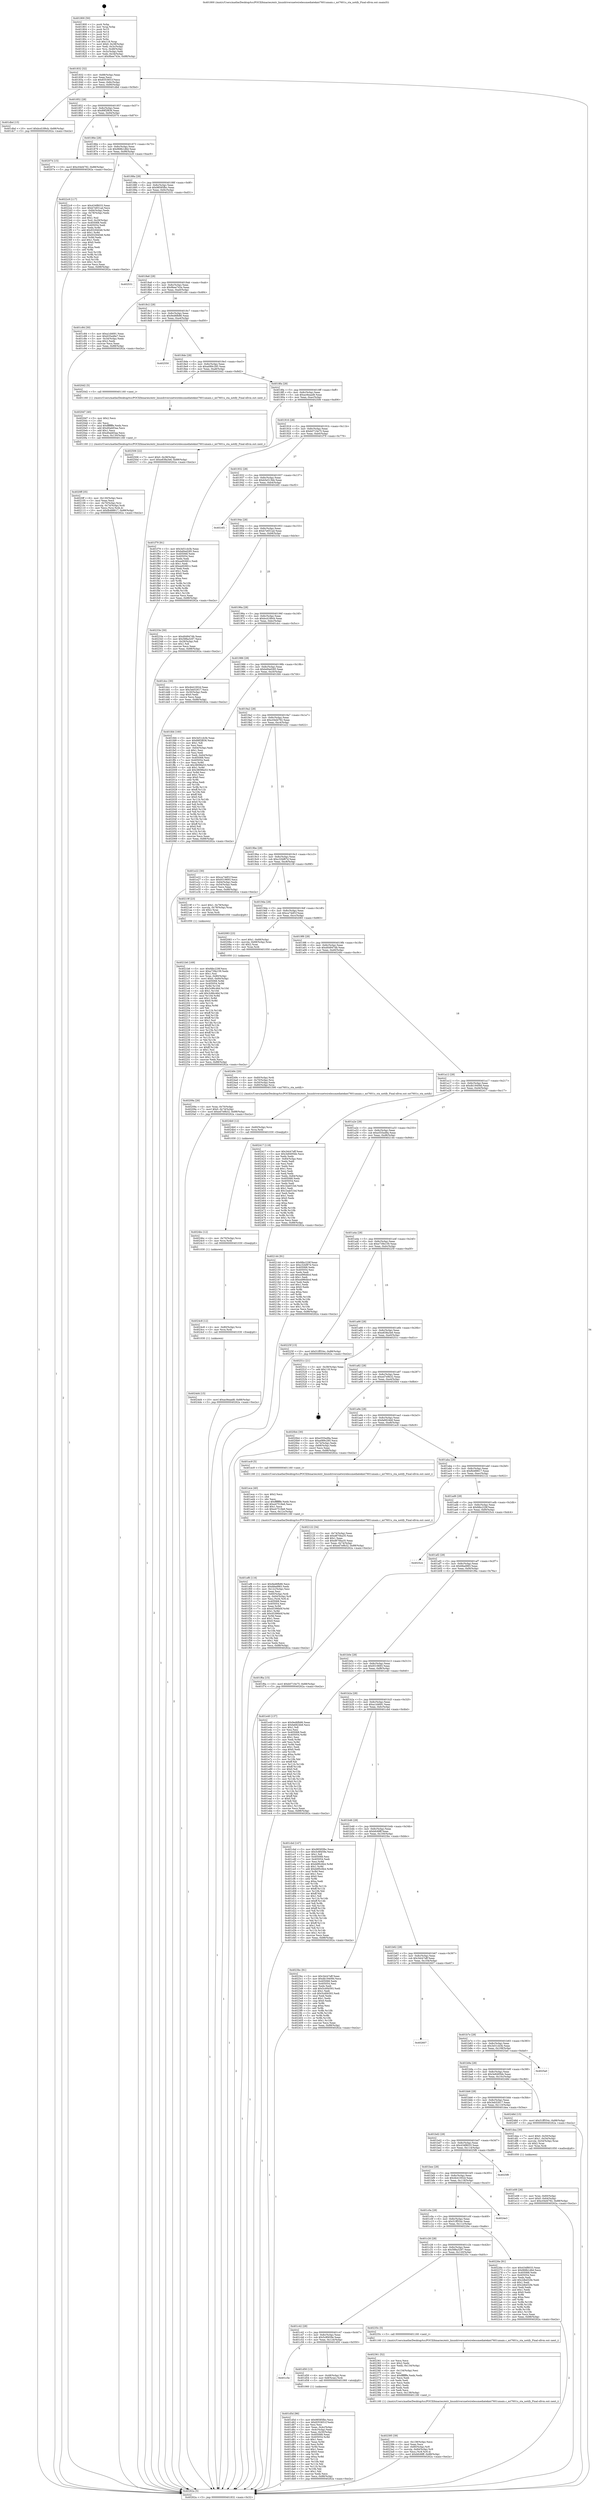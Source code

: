 digraph "0x401800" {
  label = "0x401800 (/mnt/c/Users/mathe/Desktop/tcc/POCII/binaries/extr_linuxdriversnetwirelessmediatekmt7601umain.c_mt7601u_sta_notify_Final-ollvm.out::main(0))"
  labelloc = "t"
  node[shape=record]

  Entry [label="",width=0.3,height=0.3,shape=circle,fillcolor=black,style=filled]
  "0x401832" [label="{
     0x401832 [32]\l
     | [instrs]\l
     &nbsp;&nbsp;0x401832 \<+6\>: mov -0x88(%rbp),%eax\l
     &nbsp;&nbsp;0x401838 \<+2\>: mov %eax,%ecx\l
     &nbsp;&nbsp;0x40183a \<+6\>: sub $0x8353651f,%ecx\l
     &nbsp;&nbsp;0x401840 \<+6\>: mov %eax,-0x8c(%rbp)\l
     &nbsp;&nbsp;0x401846 \<+6\>: mov %ecx,-0x90(%rbp)\l
     &nbsp;&nbsp;0x40184c \<+6\>: je 0000000000401dbd \<main+0x5bd\>\l
  }"]
  "0x401dbd" [label="{
     0x401dbd [15]\l
     | [instrs]\l
     &nbsp;&nbsp;0x401dbd \<+10\>: movl $0xbcd189cb,-0x88(%rbp)\l
     &nbsp;&nbsp;0x401dc7 \<+5\>: jmp 000000000040262a \<main+0xe2a\>\l
  }"]
  "0x401852" [label="{
     0x401852 [28]\l
     | [instrs]\l
     &nbsp;&nbsp;0x401852 \<+5\>: jmp 0000000000401857 \<main+0x57\>\l
     &nbsp;&nbsp;0x401857 \<+6\>: mov -0x8c(%rbp),%eax\l
     &nbsp;&nbsp;0x40185d \<+5\>: sub $0x89f2f836,%eax\l
     &nbsp;&nbsp;0x401862 \<+6\>: mov %eax,-0x94(%rbp)\l
     &nbsp;&nbsp;0x401868 \<+6\>: je 0000000000402074 \<main+0x874\>\l
  }"]
  Exit [label="",width=0.3,height=0.3,shape=circle,fillcolor=black,style=filled,peripheries=2]
  "0x402074" [label="{
     0x402074 [15]\l
     | [instrs]\l
     &nbsp;&nbsp;0x402074 \<+10\>: movl $0xc04d4792,-0x88(%rbp)\l
     &nbsp;&nbsp;0x40207e \<+5\>: jmp 000000000040262a \<main+0xe2a\>\l
  }"]
  "0x40186e" [label="{
     0x40186e [28]\l
     | [instrs]\l
     &nbsp;&nbsp;0x40186e \<+5\>: jmp 0000000000401873 \<main+0x73\>\l
     &nbsp;&nbsp;0x401873 \<+6\>: mov -0x8c(%rbp),%eax\l
     &nbsp;&nbsp;0x401879 \<+5\>: sub $0x968b1d6d,%eax\l
     &nbsp;&nbsp;0x40187e \<+6\>: mov %eax,-0x98(%rbp)\l
     &nbsp;&nbsp;0x401884 \<+6\>: je 00000000004022c9 \<main+0xac9\>\l
  }"]
  "0x4024d4" [label="{
     0x4024d4 [15]\l
     | [instrs]\l
     &nbsp;&nbsp;0x4024d4 \<+10\>: movl $0xac9eaad8,-0x88(%rbp)\l
     &nbsp;&nbsp;0x4024de \<+5\>: jmp 000000000040262a \<main+0xe2a\>\l
  }"]
  "0x4022c9" [label="{
     0x4022c9 [117]\l
     | [instrs]\l
     &nbsp;&nbsp;0x4022c9 \<+5\>: mov $0x434f8033,%eax\l
     &nbsp;&nbsp;0x4022ce \<+5\>: mov $0xb7e651ad,%ecx\l
     &nbsp;&nbsp;0x4022d3 \<+6\>: mov -0x84(%rbp),%edx\l
     &nbsp;&nbsp;0x4022d9 \<+3\>: cmp -0x78(%rbp),%edx\l
     &nbsp;&nbsp;0x4022dc \<+4\>: setl %sil\l
     &nbsp;&nbsp;0x4022e0 \<+4\>: and $0x1,%sil\l
     &nbsp;&nbsp;0x4022e4 \<+4\>: mov %sil,-0x29(%rbp)\l
     &nbsp;&nbsp;0x4022e8 \<+7\>: mov 0x405068,%edx\l
     &nbsp;&nbsp;0x4022ef \<+7\>: mov 0x405054,%edi\l
     &nbsp;&nbsp;0x4022f6 \<+3\>: mov %edx,%r8d\l
     &nbsp;&nbsp;0x4022f9 \<+7\>: add $0x93294048,%r8d\l
     &nbsp;&nbsp;0x402300 \<+4\>: sub $0x1,%r8d\l
     &nbsp;&nbsp;0x402304 \<+7\>: sub $0x93294048,%r8d\l
     &nbsp;&nbsp;0x40230b \<+4\>: imul %r8d,%edx\l
     &nbsp;&nbsp;0x40230f \<+3\>: and $0x1,%edx\l
     &nbsp;&nbsp;0x402312 \<+3\>: cmp $0x0,%edx\l
     &nbsp;&nbsp;0x402315 \<+4\>: sete %sil\l
     &nbsp;&nbsp;0x402319 \<+3\>: cmp $0xa,%edi\l
     &nbsp;&nbsp;0x40231c \<+4\>: setl %r9b\l
     &nbsp;&nbsp;0x402320 \<+3\>: mov %sil,%r10b\l
     &nbsp;&nbsp;0x402323 \<+3\>: and %r9b,%r10b\l
     &nbsp;&nbsp;0x402326 \<+3\>: xor %r9b,%sil\l
     &nbsp;&nbsp;0x402329 \<+3\>: or %sil,%r10b\l
     &nbsp;&nbsp;0x40232c \<+4\>: test $0x1,%r10b\l
     &nbsp;&nbsp;0x402330 \<+3\>: cmovne %ecx,%eax\l
     &nbsp;&nbsp;0x402333 \<+6\>: mov %eax,-0x88(%rbp)\l
     &nbsp;&nbsp;0x402339 \<+5\>: jmp 000000000040262a \<main+0xe2a\>\l
  }"]
  "0x40188a" [label="{
     0x40188a [28]\l
     | [instrs]\l
     &nbsp;&nbsp;0x40188a \<+5\>: jmp 000000000040188f \<main+0x8f\>\l
     &nbsp;&nbsp;0x40188f \<+6\>: mov -0x8c(%rbp),%eax\l
     &nbsp;&nbsp;0x401895 \<+5\>: sub $0x98585fbc,%eax\l
     &nbsp;&nbsp;0x40189a \<+6\>: mov %eax,-0x9c(%rbp)\l
     &nbsp;&nbsp;0x4018a0 \<+6\>: je 0000000000402531 \<main+0xd31\>\l
  }"]
  "0x4024c8" [label="{
     0x4024c8 [12]\l
     | [instrs]\l
     &nbsp;&nbsp;0x4024c8 \<+4\>: mov -0x80(%rbp),%rcx\l
     &nbsp;&nbsp;0x4024cc \<+3\>: mov %rcx,%rdi\l
     &nbsp;&nbsp;0x4024cf \<+5\>: call 0000000000401030 \<free@plt\>\l
     | [calls]\l
     &nbsp;&nbsp;0x401030 \{1\} (unknown)\l
  }"]
  "0x402531" [label="{
     0x402531\l
  }", style=dashed]
  "0x4018a6" [label="{
     0x4018a6 [28]\l
     | [instrs]\l
     &nbsp;&nbsp;0x4018a6 \<+5\>: jmp 00000000004018ab \<main+0xab\>\l
     &nbsp;&nbsp;0x4018ab \<+6\>: mov -0x8c(%rbp),%eax\l
     &nbsp;&nbsp;0x4018b1 \<+5\>: sub $0x9bee743e,%eax\l
     &nbsp;&nbsp;0x4018b6 \<+6\>: mov %eax,-0xa0(%rbp)\l
     &nbsp;&nbsp;0x4018bc \<+6\>: je 0000000000401c84 \<main+0x484\>\l
  }"]
  "0x4024bc" [label="{
     0x4024bc [12]\l
     | [instrs]\l
     &nbsp;&nbsp;0x4024bc \<+4\>: mov -0x70(%rbp),%rcx\l
     &nbsp;&nbsp;0x4024c0 \<+3\>: mov %rcx,%rdi\l
     &nbsp;&nbsp;0x4024c3 \<+5\>: call 0000000000401030 \<free@plt\>\l
     | [calls]\l
     &nbsp;&nbsp;0x401030 \{1\} (unknown)\l
  }"]
  "0x401c84" [label="{
     0x401c84 [30]\l
     | [instrs]\l
     &nbsp;&nbsp;0x401c84 \<+5\>: mov $0xa1d4691,%eax\l
     &nbsp;&nbsp;0x401c89 \<+5\>: mov $0x635a48e7,%ecx\l
     &nbsp;&nbsp;0x401c8e \<+3\>: mov -0x34(%rbp),%edx\l
     &nbsp;&nbsp;0x401c91 \<+3\>: cmp $0x2,%edx\l
     &nbsp;&nbsp;0x401c94 \<+3\>: cmovne %ecx,%eax\l
     &nbsp;&nbsp;0x401c97 \<+6\>: mov %eax,-0x88(%rbp)\l
     &nbsp;&nbsp;0x401c9d \<+5\>: jmp 000000000040262a \<main+0xe2a\>\l
  }"]
  "0x4018c2" [label="{
     0x4018c2 [28]\l
     | [instrs]\l
     &nbsp;&nbsp;0x4018c2 \<+5\>: jmp 00000000004018c7 \<main+0xc7\>\l
     &nbsp;&nbsp;0x4018c7 \<+6\>: mov -0x8c(%rbp),%eax\l
     &nbsp;&nbsp;0x4018cd \<+5\>: sub $0x9ed6fb86,%eax\l
     &nbsp;&nbsp;0x4018d2 \<+6\>: mov %eax,-0xa4(%rbp)\l
     &nbsp;&nbsp;0x4018d8 \<+6\>: je 0000000000402550 \<main+0xd50\>\l
  }"]
  "0x40262a" [label="{
     0x40262a [5]\l
     | [instrs]\l
     &nbsp;&nbsp;0x40262a \<+5\>: jmp 0000000000401832 \<main+0x32\>\l
  }"]
  "0x401800" [label="{
     0x401800 [50]\l
     | [instrs]\l
     &nbsp;&nbsp;0x401800 \<+1\>: push %rbp\l
     &nbsp;&nbsp;0x401801 \<+3\>: mov %rsp,%rbp\l
     &nbsp;&nbsp;0x401804 \<+2\>: push %r15\l
     &nbsp;&nbsp;0x401806 \<+2\>: push %r14\l
     &nbsp;&nbsp;0x401808 \<+2\>: push %r13\l
     &nbsp;&nbsp;0x40180a \<+2\>: push %r12\l
     &nbsp;&nbsp;0x40180c \<+1\>: push %rbx\l
     &nbsp;&nbsp;0x40180d \<+7\>: sub $0x118,%rsp\l
     &nbsp;&nbsp;0x401814 \<+7\>: movl $0x0,-0x38(%rbp)\l
     &nbsp;&nbsp;0x40181b \<+3\>: mov %edi,-0x3c(%rbp)\l
     &nbsp;&nbsp;0x40181e \<+4\>: mov %rsi,-0x48(%rbp)\l
     &nbsp;&nbsp;0x401822 \<+3\>: mov -0x3c(%rbp),%edi\l
     &nbsp;&nbsp;0x401825 \<+3\>: mov %edi,-0x34(%rbp)\l
     &nbsp;&nbsp;0x401828 \<+10\>: movl $0x9bee743e,-0x88(%rbp)\l
  }"]
  "0x4024b0" [label="{
     0x4024b0 [12]\l
     | [instrs]\l
     &nbsp;&nbsp;0x4024b0 \<+4\>: mov -0x60(%rbp),%rcx\l
     &nbsp;&nbsp;0x4024b4 \<+3\>: mov %rcx,%rdi\l
     &nbsp;&nbsp;0x4024b7 \<+5\>: call 0000000000401030 \<free@plt\>\l
     | [calls]\l
     &nbsp;&nbsp;0x401030 \{1\} (unknown)\l
  }"]
  "0x402550" [label="{
     0x402550\l
  }", style=dashed]
  "0x4018de" [label="{
     0x4018de [28]\l
     | [instrs]\l
     &nbsp;&nbsp;0x4018de \<+5\>: jmp 00000000004018e3 \<main+0xe3\>\l
     &nbsp;&nbsp;0x4018e3 \<+6\>: mov -0x8c(%rbp),%eax\l
     &nbsp;&nbsp;0x4018e9 \<+5\>: sub $0xa089c285,%eax\l
     &nbsp;&nbsp;0x4018ee \<+6\>: mov %eax,-0xa8(%rbp)\l
     &nbsp;&nbsp;0x4018f4 \<+6\>: je 00000000004020d2 \<main+0x8d2\>\l
  }"]
  "0x402395" [label="{
     0x402395 [39]\l
     | [instrs]\l
     &nbsp;&nbsp;0x402395 \<+6\>: mov -0x138(%rbp),%ecx\l
     &nbsp;&nbsp;0x40239b \<+3\>: imul %eax,%ecx\l
     &nbsp;&nbsp;0x40239e \<+4\>: mov -0x80(%rbp),%r8\l
     &nbsp;&nbsp;0x4023a2 \<+7\>: movslq -0x84(%rbp),%r9\l
     &nbsp;&nbsp;0x4023a9 \<+4\>: mov %ecx,(%r8,%r9,4)\l
     &nbsp;&nbsp;0x4023ad \<+10\>: movl $0xbfc68ff,-0x88(%rbp)\l
     &nbsp;&nbsp;0x4023b7 \<+5\>: jmp 000000000040262a \<main+0xe2a\>\l
  }"]
  "0x4020d2" [label="{
     0x4020d2 [5]\l
     | [instrs]\l
     &nbsp;&nbsp;0x4020d2 \<+5\>: call 0000000000401160 \<next_i\>\l
     | [calls]\l
     &nbsp;&nbsp;0x401160 \{1\} (/mnt/c/Users/mathe/Desktop/tcc/POCII/binaries/extr_linuxdriversnetwirelessmediatekmt7601umain.c_mt7601u_sta_notify_Final-ollvm.out::next_i)\l
  }"]
  "0x4018fa" [label="{
     0x4018fa [28]\l
     | [instrs]\l
     &nbsp;&nbsp;0x4018fa \<+5\>: jmp 00000000004018ff \<main+0xff\>\l
     &nbsp;&nbsp;0x4018ff \<+6\>: mov -0x8c(%rbp),%eax\l
     &nbsp;&nbsp;0x401905 \<+5\>: sub $0xac9eaad8,%eax\l
     &nbsp;&nbsp;0x40190a \<+6\>: mov %eax,-0xac(%rbp)\l
     &nbsp;&nbsp;0x401910 \<+6\>: je 0000000000402506 \<main+0xd06\>\l
  }"]
  "0x402361" [label="{
     0x402361 [52]\l
     | [instrs]\l
     &nbsp;&nbsp;0x402361 \<+2\>: xor %ecx,%ecx\l
     &nbsp;&nbsp;0x402363 \<+5\>: mov $0x2,%edx\l
     &nbsp;&nbsp;0x402368 \<+6\>: mov %edx,-0x134(%rbp)\l
     &nbsp;&nbsp;0x40236e \<+1\>: cltd\l
     &nbsp;&nbsp;0x40236f \<+6\>: mov -0x134(%rbp),%esi\l
     &nbsp;&nbsp;0x402375 \<+2\>: idiv %esi\l
     &nbsp;&nbsp;0x402377 \<+6\>: imul $0xfffffffe,%edx,%edx\l
     &nbsp;&nbsp;0x40237d \<+2\>: mov %ecx,%edi\l
     &nbsp;&nbsp;0x40237f \<+2\>: sub %edx,%edi\l
     &nbsp;&nbsp;0x402381 \<+2\>: mov %ecx,%edx\l
     &nbsp;&nbsp;0x402383 \<+3\>: sub $0x1,%edx\l
     &nbsp;&nbsp;0x402386 \<+2\>: add %edx,%edi\l
     &nbsp;&nbsp;0x402388 \<+2\>: sub %edi,%ecx\l
     &nbsp;&nbsp;0x40238a \<+6\>: mov %ecx,-0x138(%rbp)\l
     &nbsp;&nbsp;0x402390 \<+5\>: call 0000000000401160 \<next_i\>\l
     | [calls]\l
     &nbsp;&nbsp;0x401160 \{1\} (/mnt/c/Users/mathe/Desktop/tcc/POCII/binaries/extr_linuxdriversnetwirelessmediatekmt7601umain.c_mt7601u_sta_notify_Final-ollvm.out::next_i)\l
  }"]
  "0x402506" [label="{
     0x402506 [22]\l
     | [instrs]\l
     &nbsp;&nbsp;0x402506 \<+7\>: movl $0x0,-0x38(%rbp)\l
     &nbsp;&nbsp;0x40250d \<+10\>: movl $0xe838a3e6,-0x88(%rbp)\l
     &nbsp;&nbsp;0x402517 \<+5\>: jmp 000000000040262a \<main+0xe2a\>\l
  }"]
  "0x401916" [label="{
     0x401916 [28]\l
     | [instrs]\l
     &nbsp;&nbsp;0x401916 \<+5\>: jmp 000000000040191b \<main+0x11b\>\l
     &nbsp;&nbsp;0x40191b \<+6\>: mov -0x8c(%rbp),%eax\l
     &nbsp;&nbsp;0x401921 \<+5\>: sub $0xb0710e75,%eax\l
     &nbsp;&nbsp;0x401926 \<+6\>: mov %eax,-0xb0(%rbp)\l
     &nbsp;&nbsp;0x40192c \<+6\>: je 0000000000401f79 \<main+0x779\>\l
  }"]
  "0x4021b6" [label="{
     0x4021b6 [169]\l
     | [instrs]\l
     &nbsp;&nbsp;0x4021b6 \<+5\>: mov $0xfdbc229f,%ecx\l
     &nbsp;&nbsp;0x4021bb \<+5\>: mov $0xe739e159,%edx\l
     &nbsp;&nbsp;0x4021c0 \<+3\>: mov $0x1,%sil\l
     &nbsp;&nbsp;0x4021c3 \<+4\>: mov %rax,-0x80(%rbp)\l
     &nbsp;&nbsp;0x4021c7 \<+10\>: movl $0x0,-0x84(%rbp)\l
     &nbsp;&nbsp;0x4021d1 \<+8\>: mov 0x405068,%r8d\l
     &nbsp;&nbsp;0x4021d9 \<+8\>: mov 0x405054,%r9d\l
     &nbsp;&nbsp;0x4021e1 \<+3\>: mov %r8d,%r10d\l
     &nbsp;&nbsp;0x4021e4 \<+7\>: sub $0x3c86c46d,%r10d\l
     &nbsp;&nbsp;0x4021eb \<+4\>: sub $0x1,%r10d\l
     &nbsp;&nbsp;0x4021ef \<+7\>: add $0x3c86c46d,%r10d\l
     &nbsp;&nbsp;0x4021f6 \<+4\>: imul %r10d,%r8d\l
     &nbsp;&nbsp;0x4021fa \<+4\>: and $0x1,%r8d\l
     &nbsp;&nbsp;0x4021fe \<+4\>: cmp $0x0,%r8d\l
     &nbsp;&nbsp;0x402202 \<+4\>: sete %r11b\l
     &nbsp;&nbsp;0x402206 \<+4\>: cmp $0xa,%r9d\l
     &nbsp;&nbsp;0x40220a \<+3\>: setl %bl\l
     &nbsp;&nbsp;0x40220d \<+3\>: mov %r11b,%r14b\l
     &nbsp;&nbsp;0x402210 \<+4\>: xor $0xff,%r14b\l
     &nbsp;&nbsp;0x402214 \<+3\>: mov %bl,%r15b\l
     &nbsp;&nbsp;0x402217 \<+4\>: xor $0xff,%r15b\l
     &nbsp;&nbsp;0x40221b \<+4\>: xor $0x1,%sil\l
     &nbsp;&nbsp;0x40221f \<+3\>: mov %r14b,%r12b\l
     &nbsp;&nbsp;0x402222 \<+4\>: and $0xff,%r12b\l
     &nbsp;&nbsp;0x402226 \<+3\>: and %sil,%r11b\l
     &nbsp;&nbsp;0x402229 \<+3\>: mov %r15b,%r13b\l
     &nbsp;&nbsp;0x40222c \<+4\>: and $0xff,%r13b\l
     &nbsp;&nbsp;0x402230 \<+3\>: and %sil,%bl\l
     &nbsp;&nbsp;0x402233 \<+3\>: or %r11b,%r12b\l
     &nbsp;&nbsp;0x402236 \<+3\>: or %bl,%r13b\l
     &nbsp;&nbsp;0x402239 \<+3\>: xor %r13b,%r12b\l
     &nbsp;&nbsp;0x40223c \<+3\>: or %r15b,%r14b\l
     &nbsp;&nbsp;0x40223f \<+4\>: xor $0xff,%r14b\l
     &nbsp;&nbsp;0x402243 \<+4\>: or $0x1,%sil\l
     &nbsp;&nbsp;0x402247 \<+3\>: and %sil,%r14b\l
     &nbsp;&nbsp;0x40224a \<+3\>: or %r14b,%r12b\l
     &nbsp;&nbsp;0x40224d \<+4\>: test $0x1,%r12b\l
     &nbsp;&nbsp;0x402251 \<+3\>: cmovne %edx,%ecx\l
     &nbsp;&nbsp;0x402254 \<+6\>: mov %ecx,-0x88(%rbp)\l
     &nbsp;&nbsp;0x40225a \<+5\>: jmp 000000000040262a \<main+0xe2a\>\l
  }"]
  "0x401f79" [label="{
     0x401f79 [91]\l
     | [instrs]\l
     &nbsp;&nbsp;0x401f79 \<+5\>: mov $0x3e51cb3b,%eax\l
     &nbsp;&nbsp;0x401f7e \<+5\>: mov $0xbd0ed285,%ecx\l
     &nbsp;&nbsp;0x401f83 \<+7\>: mov 0x405068,%edx\l
     &nbsp;&nbsp;0x401f8a \<+7\>: mov 0x405054,%esi\l
     &nbsp;&nbsp;0x401f91 \<+2\>: mov %edx,%edi\l
     &nbsp;&nbsp;0x401f93 \<+6\>: sub $0xee92661c,%edi\l
     &nbsp;&nbsp;0x401f99 \<+3\>: sub $0x1,%edi\l
     &nbsp;&nbsp;0x401f9c \<+6\>: add $0xee92661c,%edi\l
     &nbsp;&nbsp;0x401fa2 \<+3\>: imul %edi,%edx\l
     &nbsp;&nbsp;0x401fa5 \<+3\>: and $0x1,%edx\l
     &nbsp;&nbsp;0x401fa8 \<+3\>: cmp $0x0,%edx\l
     &nbsp;&nbsp;0x401fab \<+4\>: sete %r8b\l
     &nbsp;&nbsp;0x401faf \<+3\>: cmp $0xa,%esi\l
     &nbsp;&nbsp;0x401fb2 \<+4\>: setl %r9b\l
     &nbsp;&nbsp;0x401fb6 \<+3\>: mov %r8b,%r10b\l
     &nbsp;&nbsp;0x401fb9 \<+3\>: and %r9b,%r10b\l
     &nbsp;&nbsp;0x401fbc \<+3\>: xor %r9b,%r8b\l
     &nbsp;&nbsp;0x401fbf \<+3\>: or %r8b,%r10b\l
     &nbsp;&nbsp;0x401fc2 \<+4\>: test $0x1,%r10b\l
     &nbsp;&nbsp;0x401fc6 \<+3\>: cmovne %ecx,%eax\l
     &nbsp;&nbsp;0x401fc9 \<+6\>: mov %eax,-0x88(%rbp)\l
     &nbsp;&nbsp;0x401fcf \<+5\>: jmp 000000000040262a \<main+0xe2a\>\l
  }"]
  "0x401932" [label="{
     0x401932 [28]\l
     | [instrs]\l
     &nbsp;&nbsp;0x401932 \<+5\>: jmp 0000000000401937 \<main+0x137\>\l
     &nbsp;&nbsp;0x401937 \<+6\>: mov -0x8c(%rbp),%eax\l
     &nbsp;&nbsp;0x40193d \<+5\>: sub $0xb5e513bb,%eax\l
     &nbsp;&nbsp;0x401942 \<+6\>: mov %eax,-0xb4(%rbp)\l
     &nbsp;&nbsp;0x401948 \<+6\>: je 00000000004024f2 \<main+0xcf2\>\l
  }"]
  "0x4020ff" [label="{
     0x4020ff [35]\l
     | [instrs]\l
     &nbsp;&nbsp;0x4020ff \<+6\>: mov -0x130(%rbp),%ecx\l
     &nbsp;&nbsp;0x402105 \<+3\>: imul %eax,%ecx\l
     &nbsp;&nbsp;0x402108 \<+4\>: mov -0x70(%rbp),%rsi\l
     &nbsp;&nbsp;0x40210c \<+4\>: movslq -0x74(%rbp),%rdi\l
     &nbsp;&nbsp;0x402110 \<+3\>: mov %ecx,(%rsi,%rdi,4)\l
     &nbsp;&nbsp;0x402113 \<+10\>: movl $0xfb488617,-0x88(%rbp)\l
     &nbsp;&nbsp;0x40211d \<+5\>: jmp 000000000040262a \<main+0xe2a\>\l
  }"]
  "0x4024f2" [label="{
     0x4024f2\l
  }", style=dashed]
  "0x40194e" [label="{
     0x40194e [28]\l
     | [instrs]\l
     &nbsp;&nbsp;0x40194e \<+5\>: jmp 0000000000401953 \<main+0x153\>\l
     &nbsp;&nbsp;0x401953 \<+6\>: mov -0x8c(%rbp),%eax\l
     &nbsp;&nbsp;0x401959 \<+5\>: sub $0xb7e651ad,%eax\l
     &nbsp;&nbsp;0x40195e \<+6\>: mov %eax,-0xb8(%rbp)\l
     &nbsp;&nbsp;0x401964 \<+6\>: je 000000000040233e \<main+0xb3e\>\l
  }"]
  "0x4020d7" [label="{
     0x4020d7 [40]\l
     | [instrs]\l
     &nbsp;&nbsp;0x4020d7 \<+5\>: mov $0x2,%ecx\l
     &nbsp;&nbsp;0x4020dc \<+1\>: cltd\l
     &nbsp;&nbsp;0x4020dd \<+2\>: idiv %ecx\l
     &nbsp;&nbsp;0x4020df \<+6\>: imul $0xfffffffe,%edx,%ecx\l
     &nbsp;&nbsp;0x4020e5 \<+6\>: add $0xd0ab83aa,%ecx\l
     &nbsp;&nbsp;0x4020eb \<+3\>: add $0x1,%ecx\l
     &nbsp;&nbsp;0x4020ee \<+6\>: sub $0xd0ab83aa,%ecx\l
     &nbsp;&nbsp;0x4020f4 \<+6\>: mov %ecx,-0x130(%rbp)\l
     &nbsp;&nbsp;0x4020fa \<+5\>: call 0000000000401160 \<next_i\>\l
     | [calls]\l
     &nbsp;&nbsp;0x401160 \{1\} (/mnt/c/Users/mathe/Desktop/tcc/POCII/binaries/extr_linuxdriversnetwirelessmediatekmt7601umain.c_mt7601u_sta_notify_Final-ollvm.out::next_i)\l
  }"]
  "0x40233e" [label="{
     0x40233e [30]\l
     | [instrs]\l
     &nbsp;&nbsp;0x40233e \<+5\>: mov $0xd0d947db,%eax\l
     &nbsp;&nbsp;0x402343 \<+5\>: mov $0x588a3297,%ecx\l
     &nbsp;&nbsp;0x402348 \<+3\>: mov -0x29(%rbp),%dl\l
     &nbsp;&nbsp;0x40234b \<+3\>: test $0x1,%dl\l
     &nbsp;&nbsp;0x40234e \<+3\>: cmovne %ecx,%eax\l
     &nbsp;&nbsp;0x402351 \<+6\>: mov %eax,-0x88(%rbp)\l
     &nbsp;&nbsp;0x402357 \<+5\>: jmp 000000000040262a \<main+0xe2a\>\l
  }"]
  "0x40196a" [label="{
     0x40196a [28]\l
     | [instrs]\l
     &nbsp;&nbsp;0x40196a \<+5\>: jmp 000000000040196f \<main+0x16f\>\l
     &nbsp;&nbsp;0x40196f \<+6\>: mov -0x8c(%rbp),%eax\l
     &nbsp;&nbsp;0x401975 \<+5\>: sub $0xbcd189cb,%eax\l
     &nbsp;&nbsp;0x40197a \<+6\>: mov %eax,-0xbc(%rbp)\l
     &nbsp;&nbsp;0x401980 \<+6\>: je 0000000000401dcc \<main+0x5cc\>\l
  }"]
  "0x40209a" [label="{
     0x40209a [26]\l
     | [instrs]\l
     &nbsp;&nbsp;0x40209a \<+4\>: mov %rax,-0x70(%rbp)\l
     &nbsp;&nbsp;0x40209e \<+7\>: movl $0x0,-0x74(%rbp)\l
     &nbsp;&nbsp;0x4020a5 \<+10\>: movl $0xed7e9b32,-0x88(%rbp)\l
     &nbsp;&nbsp;0x4020af \<+5\>: jmp 000000000040262a \<main+0xe2a\>\l
  }"]
  "0x401dcc" [label="{
     0x401dcc [30]\l
     | [instrs]\l
     &nbsp;&nbsp;0x401dcc \<+5\>: mov $0x4b41002d,%eax\l
     &nbsp;&nbsp;0x401dd1 \<+5\>: mov $0x3eb52617,%ecx\l
     &nbsp;&nbsp;0x401dd6 \<+3\>: mov -0x30(%rbp),%edx\l
     &nbsp;&nbsp;0x401dd9 \<+3\>: cmp $0x0,%edx\l
     &nbsp;&nbsp;0x401ddc \<+3\>: cmove %ecx,%eax\l
     &nbsp;&nbsp;0x401ddf \<+6\>: mov %eax,-0x88(%rbp)\l
     &nbsp;&nbsp;0x401de5 \<+5\>: jmp 000000000040262a \<main+0xe2a\>\l
  }"]
  "0x401986" [label="{
     0x401986 [28]\l
     | [instrs]\l
     &nbsp;&nbsp;0x401986 \<+5\>: jmp 000000000040198b \<main+0x18b\>\l
     &nbsp;&nbsp;0x40198b \<+6\>: mov -0x8c(%rbp),%eax\l
     &nbsp;&nbsp;0x401991 \<+5\>: sub $0xbd0ed285,%eax\l
     &nbsp;&nbsp;0x401996 \<+6\>: mov %eax,-0xc0(%rbp)\l
     &nbsp;&nbsp;0x40199c \<+6\>: je 0000000000401fd4 \<main+0x7d4\>\l
  }"]
  "0x401ef6" [label="{
     0x401ef6 [116]\l
     | [instrs]\l
     &nbsp;&nbsp;0x401ef6 \<+5\>: mov $0x9ed6fb86,%ecx\l
     &nbsp;&nbsp;0x401efb \<+5\>: mov $0x68ad983,%edx\l
     &nbsp;&nbsp;0x401f00 \<+6\>: mov -0x12c(%rbp),%esi\l
     &nbsp;&nbsp;0x401f06 \<+3\>: imul %eax,%esi\l
     &nbsp;&nbsp;0x401f09 \<+4\>: mov -0x60(%rbp),%rdi\l
     &nbsp;&nbsp;0x401f0d \<+4\>: movslq -0x64(%rbp),%r8\l
     &nbsp;&nbsp;0x401f11 \<+4\>: mov %esi,(%rdi,%r8,4)\l
     &nbsp;&nbsp;0x401f15 \<+7\>: mov 0x405068,%eax\l
     &nbsp;&nbsp;0x401f1c \<+7\>: mov 0x405054,%esi\l
     &nbsp;&nbsp;0x401f23 \<+3\>: mov %eax,%r9d\l
     &nbsp;&nbsp;0x401f26 \<+7\>: sub $0x45396b0f,%r9d\l
     &nbsp;&nbsp;0x401f2d \<+4\>: sub $0x1,%r9d\l
     &nbsp;&nbsp;0x401f31 \<+7\>: add $0x45396b0f,%r9d\l
     &nbsp;&nbsp;0x401f38 \<+4\>: imul %r9d,%eax\l
     &nbsp;&nbsp;0x401f3c \<+3\>: and $0x1,%eax\l
     &nbsp;&nbsp;0x401f3f \<+3\>: cmp $0x0,%eax\l
     &nbsp;&nbsp;0x401f42 \<+4\>: sete %r10b\l
     &nbsp;&nbsp;0x401f46 \<+3\>: cmp $0xa,%esi\l
     &nbsp;&nbsp;0x401f49 \<+4\>: setl %r11b\l
     &nbsp;&nbsp;0x401f4d \<+3\>: mov %r10b,%bl\l
     &nbsp;&nbsp;0x401f50 \<+3\>: and %r11b,%bl\l
     &nbsp;&nbsp;0x401f53 \<+3\>: xor %r11b,%r10b\l
     &nbsp;&nbsp;0x401f56 \<+3\>: or %r10b,%bl\l
     &nbsp;&nbsp;0x401f59 \<+3\>: test $0x1,%bl\l
     &nbsp;&nbsp;0x401f5c \<+3\>: cmovne %edx,%ecx\l
     &nbsp;&nbsp;0x401f5f \<+6\>: mov %ecx,-0x88(%rbp)\l
     &nbsp;&nbsp;0x401f65 \<+5\>: jmp 000000000040262a \<main+0xe2a\>\l
  }"]
  "0x401fd4" [label="{
     0x401fd4 [160]\l
     | [instrs]\l
     &nbsp;&nbsp;0x401fd4 \<+5\>: mov $0x3e51cb3b,%eax\l
     &nbsp;&nbsp;0x401fd9 \<+5\>: mov $0x89f2f836,%ecx\l
     &nbsp;&nbsp;0x401fde \<+2\>: mov $0x1,%dl\l
     &nbsp;&nbsp;0x401fe0 \<+2\>: xor %esi,%esi\l
     &nbsp;&nbsp;0x401fe2 \<+3\>: mov -0x64(%rbp),%edi\l
     &nbsp;&nbsp;0x401fe5 \<+3\>: sub $0x1,%esi\l
     &nbsp;&nbsp;0x401fe8 \<+2\>: sub %esi,%edi\l
     &nbsp;&nbsp;0x401fea \<+3\>: mov %edi,-0x64(%rbp)\l
     &nbsp;&nbsp;0x401fed \<+7\>: mov 0x405068,%esi\l
     &nbsp;&nbsp;0x401ff4 \<+7\>: mov 0x405054,%edi\l
     &nbsp;&nbsp;0x401ffb \<+3\>: mov %esi,%r8d\l
     &nbsp;&nbsp;0x401ffe \<+7\>: sub $0x38096e53,%r8d\l
     &nbsp;&nbsp;0x402005 \<+4\>: sub $0x1,%r8d\l
     &nbsp;&nbsp;0x402009 \<+7\>: add $0x38096e53,%r8d\l
     &nbsp;&nbsp;0x402010 \<+4\>: imul %r8d,%esi\l
     &nbsp;&nbsp;0x402014 \<+3\>: and $0x1,%esi\l
     &nbsp;&nbsp;0x402017 \<+3\>: cmp $0x0,%esi\l
     &nbsp;&nbsp;0x40201a \<+4\>: sete %r9b\l
     &nbsp;&nbsp;0x40201e \<+3\>: cmp $0xa,%edi\l
     &nbsp;&nbsp;0x402021 \<+4\>: setl %r10b\l
     &nbsp;&nbsp;0x402025 \<+3\>: mov %r9b,%r11b\l
     &nbsp;&nbsp;0x402028 \<+4\>: xor $0xff,%r11b\l
     &nbsp;&nbsp;0x40202c \<+3\>: mov %r10b,%bl\l
     &nbsp;&nbsp;0x40202f \<+3\>: xor $0xff,%bl\l
     &nbsp;&nbsp;0x402032 \<+3\>: xor $0x0,%dl\l
     &nbsp;&nbsp;0x402035 \<+3\>: mov %r11b,%r14b\l
     &nbsp;&nbsp;0x402038 \<+4\>: and $0x0,%r14b\l
     &nbsp;&nbsp;0x40203c \<+3\>: and %dl,%r9b\l
     &nbsp;&nbsp;0x40203f \<+3\>: mov %bl,%r15b\l
     &nbsp;&nbsp;0x402042 \<+4\>: and $0x0,%r15b\l
     &nbsp;&nbsp;0x402046 \<+3\>: and %dl,%r10b\l
     &nbsp;&nbsp;0x402049 \<+3\>: or %r9b,%r14b\l
     &nbsp;&nbsp;0x40204c \<+3\>: or %r10b,%r15b\l
     &nbsp;&nbsp;0x40204f \<+3\>: xor %r15b,%r14b\l
     &nbsp;&nbsp;0x402052 \<+3\>: or %bl,%r11b\l
     &nbsp;&nbsp;0x402055 \<+4\>: xor $0xff,%r11b\l
     &nbsp;&nbsp;0x402059 \<+3\>: or $0x0,%dl\l
     &nbsp;&nbsp;0x40205c \<+3\>: and %dl,%r11b\l
     &nbsp;&nbsp;0x40205f \<+3\>: or %r11b,%r14b\l
     &nbsp;&nbsp;0x402062 \<+4\>: test $0x1,%r14b\l
     &nbsp;&nbsp;0x402066 \<+3\>: cmovne %ecx,%eax\l
     &nbsp;&nbsp;0x402069 \<+6\>: mov %eax,-0x88(%rbp)\l
     &nbsp;&nbsp;0x40206f \<+5\>: jmp 000000000040262a \<main+0xe2a\>\l
  }"]
  "0x4019a2" [label="{
     0x4019a2 [28]\l
     | [instrs]\l
     &nbsp;&nbsp;0x4019a2 \<+5\>: jmp 00000000004019a7 \<main+0x1a7\>\l
     &nbsp;&nbsp;0x4019a7 \<+6\>: mov -0x8c(%rbp),%eax\l
     &nbsp;&nbsp;0x4019ad \<+5\>: sub $0xc04d4792,%eax\l
     &nbsp;&nbsp;0x4019b2 \<+6\>: mov %eax,-0xc4(%rbp)\l
     &nbsp;&nbsp;0x4019b8 \<+6\>: je 0000000000401e22 \<main+0x622\>\l
  }"]
  "0x401ece" [label="{
     0x401ece [40]\l
     | [instrs]\l
     &nbsp;&nbsp;0x401ece \<+5\>: mov $0x2,%ecx\l
     &nbsp;&nbsp;0x401ed3 \<+1\>: cltd\l
     &nbsp;&nbsp;0x401ed4 \<+2\>: idiv %ecx\l
     &nbsp;&nbsp;0x401ed6 \<+6\>: imul $0xfffffffe,%edx,%ecx\l
     &nbsp;&nbsp;0x401edc \<+6\>: add $0xe47518e6,%ecx\l
     &nbsp;&nbsp;0x401ee2 \<+3\>: add $0x1,%ecx\l
     &nbsp;&nbsp;0x401ee5 \<+6\>: sub $0xe47518e6,%ecx\l
     &nbsp;&nbsp;0x401eeb \<+6\>: mov %ecx,-0x12c(%rbp)\l
     &nbsp;&nbsp;0x401ef1 \<+5\>: call 0000000000401160 \<next_i\>\l
     | [calls]\l
     &nbsp;&nbsp;0x401160 \{1\} (/mnt/c/Users/mathe/Desktop/tcc/POCII/binaries/extr_linuxdriversnetwirelessmediatekmt7601umain.c_mt7601u_sta_notify_Final-ollvm.out::next_i)\l
  }"]
  "0x401e22" [label="{
     0x401e22 [30]\l
     | [instrs]\l
     &nbsp;&nbsp;0x401e22 \<+5\>: mov $0xca74df1f,%eax\l
     &nbsp;&nbsp;0x401e27 \<+5\>: mov $0x9319693,%ecx\l
     &nbsp;&nbsp;0x401e2c \<+3\>: mov -0x64(%rbp),%edx\l
     &nbsp;&nbsp;0x401e2f \<+3\>: cmp -0x54(%rbp),%edx\l
     &nbsp;&nbsp;0x401e32 \<+3\>: cmovl %ecx,%eax\l
     &nbsp;&nbsp;0x401e35 \<+6\>: mov %eax,-0x88(%rbp)\l
     &nbsp;&nbsp;0x401e3b \<+5\>: jmp 000000000040262a \<main+0xe2a\>\l
  }"]
  "0x4019be" [label="{
     0x4019be [28]\l
     | [instrs]\l
     &nbsp;&nbsp;0x4019be \<+5\>: jmp 00000000004019c3 \<main+0x1c3\>\l
     &nbsp;&nbsp;0x4019c3 \<+6\>: mov -0x8c(%rbp),%eax\l
     &nbsp;&nbsp;0x4019c9 \<+5\>: sub $0xc32bf87d,%eax\l
     &nbsp;&nbsp;0x4019ce \<+6\>: mov %eax,-0xc8(%rbp)\l
     &nbsp;&nbsp;0x4019d4 \<+6\>: je 000000000040219f \<main+0x99f\>\l
  }"]
  "0x401e08" [label="{
     0x401e08 [26]\l
     | [instrs]\l
     &nbsp;&nbsp;0x401e08 \<+4\>: mov %rax,-0x60(%rbp)\l
     &nbsp;&nbsp;0x401e0c \<+7\>: movl $0x0,-0x64(%rbp)\l
     &nbsp;&nbsp;0x401e13 \<+10\>: movl $0xc04d4792,-0x88(%rbp)\l
     &nbsp;&nbsp;0x401e1d \<+5\>: jmp 000000000040262a \<main+0xe2a\>\l
  }"]
  "0x40219f" [label="{
     0x40219f [23]\l
     | [instrs]\l
     &nbsp;&nbsp;0x40219f \<+7\>: movl $0x1,-0x78(%rbp)\l
     &nbsp;&nbsp;0x4021a6 \<+4\>: movslq -0x78(%rbp),%rax\l
     &nbsp;&nbsp;0x4021aa \<+4\>: shl $0x2,%rax\l
     &nbsp;&nbsp;0x4021ae \<+3\>: mov %rax,%rdi\l
     &nbsp;&nbsp;0x4021b1 \<+5\>: call 0000000000401050 \<malloc@plt\>\l
     | [calls]\l
     &nbsp;&nbsp;0x401050 \{1\} (unknown)\l
  }"]
  "0x4019da" [label="{
     0x4019da [28]\l
     | [instrs]\l
     &nbsp;&nbsp;0x4019da \<+5\>: jmp 00000000004019df \<main+0x1df\>\l
     &nbsp;&nbsp;0x4019df \<+6\>: mov -0x8c(%rbp),%eax\l
     &nbsp;&nbsp;0x4019e5 \<+5\>: sub $0xca74df1f,%eax\l
     &nbsp;&nbsp;0x4019ea \<+6\>: mov %eax,-0xcc(%rbp)\l
     &nbsp;&nbsp;0x4019f0 \<+6\>: je 0000000000402083 \<main+0x883\>\l
  }"]
  "0x401d5d" [label="{
     0x401d5d [96]\l
     | [instrs]\l
     &nbsp;&nbsp;0x401d5d \<+5\>: mov $0x98585fbc,%ecx\l
     &nbsp;&nbsp;0x401d62 \<+5\>: mov $0x8353651f,%edx\l
     &nbsp;&nbsp;0x401d67 \<+2\>: xor %esi,%esi\l
     &nbsp;&nbsp;0x401d69 \<+3\>: mov %eax,-0x4c(%rbp)\l
     &nbsp;&nbsp;0x401d6c \<+3\>: mov -0x4c(%rbp),%eax\l
     &nbsp;&nbsp;0x401d6f \<+3\>: mov %eax,-0x30(%rbp)\l
     &nbsp;&nbsp;0x401d72 \<+7\>: mov 0x405068,%eax\l
     &nbsp;&nbsp;0x401d79 \<+8\>: mov 0x405054,%r8d\l
     &nbsp;&nbsp;0x401d81 \<+3\>: sub $0x1,%esi\l
     &nbsp;&nbsp;0x401d84 \<+3\>: mov %eax,%r9d\l
     &nbsp;&nbsp;0x401d87 \<+3\>: add %esi,%r9d\l
     &nbsp;&nbsp;0x401d8a \<+4\>: imul %r9d,%eax\l
     &nbsp;&nbsp;0x401d8e \<+3\>: and $0x1,%eax\l
     &nbsp;&nbsp;0x401d91 \<+3\>: cmp $0x0,%eax\l
     &nbsp;&nbsp;0x401d94 \<+4\>: sete %r10b\l
     &nbsp;&nbsp;0x401d98 \<+4\>: cmp $0xa,%r8d\l
     &nbsp;&nbsp;0x401d9c \<+4\>: setl %r11b\l
     &nbsp;&nbsp;0x401da0 \<+3\>: mov %r10b,%bl\l
     &nbsp;&nbsp;0x401da3 \<+3\>: and %r11b,%bl\l
     &nbsp;&nbsp;0x401da6 \<+3\>: xor %r11b,%r10b\l
     &nbsp;&nbsp;0x401da9 \<+3\>: or %r10b,%bl\l
     &nbsp;&nbsp;0x401dac \<+3\>: test $0x1,%bl\l
     &nbsp;&nbsp;0x401daf \<+3\>: cmovne %edx,%ecx\l
     &nbsp;&nbsp;0x401db2 \<+6\>: mov %ecx,-0x88(%rbp)\l
     &nbsp;&nbsp;0x401db8 \<+5\>: jmp 000000000040262a \<main+0xe2a\>\l
  }"]
  "0x402083" [label="{
     0x402083 [23]\l
     | [instrs]\l
     &nbsp;&nbsp;0x402083 \<+7\>: movl $0x1,-0x68(%rbp)\l
     &nbsp;&nbsp;0x40208a \<+4\>: movslq -0x68(%rbp),%rax\l
     &nbsp;&nbsp;0x40208e \<+4\>: shl $0x2,%rax\l
     &nbsp;&nbsp;0x402092 \<+3\>: mov %rax,%rdi\l
     &nbsp;&nbsp;0x402095 \<+5\>: call 0000000000401050 \<malloc@plt\>\l
     | [calls]\l
     &nbsp;&nbsp;0x401050 \{1\} (unknown)\l
  }"]
  "0x4019f6" [label="{
     0x4019f6 [28]\l
     | [instrs]\l
     &nbsp;&nbsp;0x4019f6 \<+5\>: jmp 00000000004019fb \<main+0x1fb\>\l
     &nbsp;&nbsp;0x4019fb \<+6\>: mov -0x8c(%rbp),%eax\l
     &nbsp;&nbsp;0x401a01 \<+5\>: sub $0xd0d947db,%eax\l
     &nbsp;&nbsp;0x401a06 \<+6\>: mov %eax,-0xd0(%rbp)\l
     &nbsp;&nbsp;0x401a0c \<+6\>: je 000000000040249c \<main+0xc9c\>\l
  }"]
  "0x401c5e" [label="{
     0x401c5e\l
  }", style=dashed]
  "0x40249c" [label="{
     0x40249c [20]\l
     | [instrs]\l
     &nbsp;&nbsp;0x40249c \<+4\>: mov -0x60(%rbp),%rdi\l
     &nbsp;&nbsp;0x4024a0 \<+4\>: mov -0x70(%rbp),%rsi\l
     &nbsp;&nbsp;0x4024a4 \<+3\>: mov -0x50(%rbp),%edx\l
     &nbsp;&nbsp;0x4024a7 \<+4\>: mov -0x80(%rbp),%rcx\l
     &nbsp;&nbsp;0x4024ab \<+5\>: call 0000000000401590 \<mt7601u_sta_notify\>\l
     | [calls]\l
     &nbsp;&nbsp;0x401590 \{1\} (/mnt/c/Users/mathe/Desktop/tcc/POCII/binaries/extr_linuxdriversnetwirelessmediatekmt7601umain.c_mt7601u_sta_notify_Final-ollvm.out::mt7601u_sta_notify)\l
  }"]
  "0x401a12" [label="{
     0x401a12 [28]\l
     | [instrs]\l
     &nbsp;&nbsp;0x401a12 \<+5\>: jmp 0000000000401a17 \<main+0x217\>\l
     &nbsp;&nbsp;0x401a17 \<+6\>: mov -0x8c(%rbp),%eax\l
     &nbsp;&nbsp;0x401a1d \<+5\>: sub $0xdb19409d,%eax\l
     &nbsp;&nbsp;0x401a22 \<+6\>: mov %eax,-0xd4(%rbp)\l
     &nbsp;&nbsp;0x401a28 \<+6\>: je 0000000000402417 \<main+0xc17\>\l
  }"]
  "0x401d50" [label="{
     0x401d50 [13]\l
     | [instrs]\l
     &nbsp;&nbsp;0x401d50 \<+4\>: mov -0x48(%rbp),%rax\l
     &nbsp;&nbsp;0x401d54 \<+4\>: mov 0x8(%rax),%rdi\l
     &nbsp;&nbsp;0x401d58 \<+5\>: call 0000000000401060 \<atoi@plt\>\l
     | [calls]\l
     &nbsp;&nbsp;0x401060 \{1\} (unknown)\l
  }"]
  "0x402417" [label="{
     0x402417 [118]\l
     | [instrs]\l
     &nbsp;&nbsp;0x402417 \<+5\>: mov $0x3dcb7eff,%eax\l
     &nbsp;&nbsp;0x40241c \<+5\>: mov $0x3e8495bb,%ecx\l
     &nbsp;&nbsp;0x402421 \<+2\>: xor %edx,%edx\l
     &nbsp;&nbsp;0x402423 \<+6\>: mov -0x84(%rbp),%esi\l
     &nbsp;&nbsp;0x402429 \<+2\>: mov %edx,%edi\l
     &nbsp;&nbsp;0x40242b \<+2\>: sub %esi,%edi\l
     &nbsp;&nbsp;0x40242d \<+2\>: mov %edx,%esi\l
     &nbsp;&nbsp;0x40242f \<+3\>: sub $0x1,%esi\l
     &nbsp;&nbsp;0x402432 \<+2\>: add %esi,%edi\l
     &nbsp;&nbsp;0x402434 \<+2\>: sub %edi,%edx\l
     &nbsp;&nbsp;0x402436 \<+6\>: mov %edx,-0x84(%rbp)\l
     &nbsp;&nbsp;0x40243c \<+7\>: mov 0x405068,%edx\l
     &nbsp;&nbsp;0x402443 \<+7\>: mov 0x405054,%esi\l
     &nbsp;&nbsp;0x40244a \<+2\>: mov %edx,%edi\l
     &nbsp;&nbsp;0x40244c \<+6\>: sub $0x1bab51bd,%edi\l
     &nbsp;&nbsp;0x402452 \<+3\>: sub $0x1,%edi\l
     &nbsp;&nbsp;0x402455 \<+6\>: add $0x1bab51bd,%edi\l
     &nbsp;&nbsp;0x40245b \<+3\>: imul %edi,%edx\l
     &nbsp;&nbsp;0x40245e \<+3\>: and $0x1,%edx\l
     &nbsp;&nbsp;0x402461 \<+3\>: cmp $0x0,%edx\l
     &nbsp;&nbsp;0x402464 \<+4\>: sete %r8b\l
     &nbsp;&nbsp;0x402468 \<+3\>: cmp $0xa,%esi\l
     &nbsp;&nbsp;0x40246b \<+4\>: setl %r9b\l
     &nbsp;&nbsp;0x40246f \<+3\>: mov %r8b,%r10b\l
     &nbsp;&nbsp;0x402472 \<+3\>: and %r9b,%r10b\l
     &nbsp;&nbsp;0x402475 \<+3\>: xor %r9b,%r8b\l
     &nbsp;&nbsp;0x402478 \<+3\>: or %r8b,%r10b\l
     &nbsp;&nbsp;0x40247b \<+4\>: test $0x1,%r10b\l
     &nbsp;&nbsp;0x40247f \<+3\>: cmovne %ecx,%eax\l
     &nbsp;&nbsp;0x402482 \<+6\>: mov %eax,-0x88(%rbp)\l
     &nbsp;&nbsp;0x402488 \<+5\>: jmp 000000000040262a \<main+0xe2a\>\l
  }"]
  "0x401a2e" [label="{
     0x401a2e [28]\l
     | [instrs]\l
     &nbsp;&nbsp;0x401a2e \<+5\>: jmp 0000000000401a33 \<main+0x233\>\l
     &nbsp;&nbsp;0x401a33 \<+6\>: mov -0x8c(%rbp),%eax\l
     &nbsp;&nbsp;0x401a39 \<+5\>: sub $0xe555ed9a,%eax\l
     &nbsp;&nbsp;0x401a3e \<+6\>: mov %eax,-0xd8(%rbp)\l
     &nbsp;&nbsp;0x401a44 \<+6\>: je 0000000000402144 \<main+0x944\>\l
  }"]
  "0x401c42" [label="{
     0x401c42 [28]\l
     | [instrs]\l
     &nbsp;&nbsp;0x401c42 \<+5\>: jmp 0000000000401c47 \<main+0x447\>\l
     &nbsp;&nbsp;0x401c47 \<+6\>: mov -0x8c(%rbp),%eax\l
     &nbsp;&nbsp;0x401c4d \<+5\>: sub $0x5c8f459e,%eax\l
     &nbsp;&nbsp;0x401c52 \<+6\>: mov %eax,-0x124(%rbp)\l
     &nbsp;&nbsp;0x401c58 \<+6\>: je 0000000000401d50 \<main+0x550\>\l
  }"]
  "0x402144" [label="{
     0x402144 [91]\l
     | [instrs]\l
     &nbsp;&nbsp;0x402144 \<+5\>: mov $0xfdbc229f,%eax\l
     &nbsp;&nbsp;0x402149 \<+5\>: mov $0xc32bf87d,%ecx\l
     &nbsp;&nbsp;0x40214e \<+7\>: mov 0x405068,%edx\l
     &nbsp;&nbsp;0x402155 \<+7\>: mov 0x405054,%esi\l
     &nbsp;&nbsp;0x40215c \<+2\>: mov %edx,%edi\l
     &nbsp;&nbsp;0x40215e \<+6\>: add $0xed96ddcd,%edi\l
     &nbsp;&nbsp;0x402164 \<+3\>: sub $0x1,%edi\l
     &nbsp;&nbsp;0x402167 \<+6\>: sub $0xed96ddcd,%edi\l
     &nbsp;&nbsp;0x40216d \<+3\>: imul %edi,%edx\l
     &nbsp;&nbsp;0x402170 \<+3\>: and $0x1,%edx\l
     &nbsp;&nbsp;0x402173 \<+3\>: cmp $0x0,%edx\l
     &nbsp;&nbsp;0x402176 \<+4\>: sete %r8b\l
     &nbsp;&nbsp;0x40217a \<+3\>: cmp $0xa,%esi\l
     &nbsp;&nbsp;0x40217d \<+4\>: setl %r9b\l
     &nbsp;&nbsp;0x402181 \<+3\>: mov %r8b,%r10b\l
     &nbsp;&nbsp;0x402184 \<+3\>: and %r9b,%r10b\l
     &nbsp;&nbsp;0x402187 \<+3\>: xor %r9b,%r8b\l
     &nbsp;&nbsp;0x40218a \<+3\>: or %r8b,%r10b\l
     &nbsp;&nbsp;0x40218d \<+4\>: test $0x1,%r10b\l
     &nbsp;&nbsp;0x402191 \<+3\>: cmovne %ecx,%eax\l
     &nbsp;&nbsp;0x402194 \<+6\>: mov %eax,-0x88(%rbp)\l
     &nbsp;&nbsp;0x40219a \<+5\>: jmp 000000000040262a \<main+0xe2a\>\l
  }"]
  "0x401a4a" [label="{
     0x401a4a [28]\l
     | [instrs]\l
     &nbsp;&nbsp;0x401a4a \<+5\>: jmp 0000000000401a4f \<main+0x24f\>\l
     &nbsp;&nbsp;0x401a4f \<+6\>: mov -0x8c(%rbp),%eax\l
     &nbsp;&nbsp;0x401a55 \<+5\>: sub $0xe739e159,%eax\l
     &nbsp;&nbsp;0x401a5a \<+6\>: mov %eax,-0xdc(%rbp)\l
     &nbsp;&nbsp;0x401a60 \<+6\>: je 000000000040225f \<main+0xa5f\>\l
  }"]
  "0x40235c" [label="{
     0x40235c [5]\l
     | [instrs]\l
     &nbsp;&nbsp;0x40235c \<+5\>: call 0000000000401160 \<next_i\>\l
     | [calls]\l
     &nbsp;&nbsp;0x401160 \{1\} (/mnt/c/Users/mathe/Desktop/tcc/POCII/binaries/extr_linuxdriversnetwirelessmediatekmt7601umain.c_mt7601u_sta_notify_Final-ollvm.out::next_i)\l
  }"]
  "0x40225f" [label="{
     0x40225f [15]\l
     | [instrs]\l
     &nbsp;&nbsp;0x40225f \<+10\>: movl $0x51ff554c,-0x88(%rbp)\l
     &nbsp;&nbsp;0x402269 \<+5\>: jmp 000000000040262a \<main+0xe2a\>\l
  }"]
  "0x401a66" [label="{
     0x401a66 [28]\l
     | [instrs]\l
     &nbsp;&nbsp;0x401a66 \<+5\>: jmp 0000000000401a6b \<main+0x26b\>\l
     &nbsp;&nbsp;0x401a6b \<+6\>: mov -0x8c(%rbp),%eax\l
     &nbsp;&nbsp;0x401a71 \<+5\>: sub $0xe838a3e6,%eax\l
     &nbsp;&nbsp;0x401a76 \<+6\>: mov %eax,-0xe0(%rbp)\l
     &nbsp;&nbsp;0x401a7c \<+6\>: je 000000000040251c \<main+0xd1c\>\l
  }"]
  "0x401c26" [label="{
     0x401c26 [28]\l
     | [instrs]\l
     &nbsp;&nbsp;0x401c26 \<+5\>: jmp 0000000000401c2b \<main+0x42b\>\l
     &nbsp;&nbsp;0x401c2b \<+6\>: mov -0x8c(%rbp),%eax\l
     &nbsp;&nbsp;0x401c31 \<+5\>: sub $0x588a3297,%eax\l
     &nbsp;&nbsp;0x401c36 \<+6\>: mov %eax,-0x120(%rbp)\l
     &nbsp;&nbsp;0x401c3c \<+6\>: je 000000000040235c \<main+0xb5c\>\l
  }"]
  "0x40251c" [label="{
     0x40251c [21]\l
     | [instrs]\l
     &nbsp;&nbsp;0x40251c \<+3\>: mov -0x38(%rbp),%eax\l
     &nbsp;&nbsp;0x40251f \<+7\>: add $0x118,%rsp\l
     &nbsp;&nbsp;0x402526 \<+1\>: pop %rbx\l
     &nbsp;&nbsp;0x402527 \<+2\>: pop %r12\l
     &nbsp;&nbsp;0x402529 \<+2\>: pop %r13\l
     &nbsp;&nbsp;0x40252b \<+2\>: pop %r14\l
     &nbsp;&nbsp;0x40252d \<+2\>: pop %r15\l
     &nbsp;&nbsp;0x40252f \<+1\>: pop %rbp\l
     &nbsp;&nbsp;0x402530 \<+1\>: ret\l
  }"]
  "0x401a82" [label="{
     0x401a82 [28]\l
     | [instrs]\l
     &nbsp;&nbsp;0x401a82 \<+5\>: jmp 0000000000401a87 \<main+0x287\>\l
     &nbsp;&nbsp;0x401a87 \<+6\>: mov -0x8c(%rbp),%eax\l
     &nbsp;&nbsp;0x401a8d \<+5\>: sub $0xed7e9b32,%eax\l
     &nbsp;&nbsp;0x401a92 \<+6\>: mov %eax,-0xe4(%rbp)\l
     &nbsp;&nbsp;0x401a98 \<+6\>: je 00000000004020b4 \<main+0x8b4\>\l
  }"]
  "0x40226e" [label="{
     0x40226e [91]\l
     | [instrs]\l
     &nbsp;&nbsp;0x40226e \<+5\>: mov $0x434f8033,%eax\l
     &nbsp;&nbsp;0x402273 \<+5\>: mov $0x968b1d6d,%ecx\l
     &nbsp;&nbsp;0x402278 \<+7\>: mov 0x405068,%edx\l
     &nbsp;&nbsp;0x40227f \<+7\>: mov 0x405054,%esi\l
     &nbsp;&nbsp;0x402286 \<+2\>: mov %edx,%edi\l
     &nbsp;&nbsp;0x402288 \<+6\>: add $0x2dbd32fe,%edi\l
     &nbsp;&nbsp;0x40228e \<+3\>: sub $0x1,%edi\l
     &nbsp;&nbsp;0x402291 \<+6\>: sub $0x2dbd32fe,%edi\l
     &nbsp;&nbsp;0x402297 \<+3\>: imul %edi,%edx\l
     &nbsp;&nbsp;0x40229a \<+3\>: and $0x1,%edx\l
     &nbsp;&nbsp;0x40229d \<+3\>: cmp $0x0,%edx\l
     &nbsp;&nbsp;0x4022a0 \<+4\>: sete %r8b\l
     &nbsp;&nbsp;0x4022a4 \<+3\>: cmp $0xa,%esi\l
     &nbsp;&nbsp;0x4022a7 \<+4\>: setl %r9b\l
     &nbsp;&nbsp;0x4022ab \<+3\>: mov %r8b,%r10b\l
     &nbsp;&nbsp;0x4022ae \<+3\>: and %r9b,%r10b\l
     &nbsp;&nbsp;0x4022b1 \<+3\>: xor %r9b,%r8b\l
     &nbsp;&nbsp;0x4022b4 \<+3\>: or %r8b,%r10b\l
     &nbsp;&nbsp;0x4022b7 \<+4\>: test $0x1,%r10b\l
     &nbsp;&nbsp;0x4022bb \<+3\>: cmovne %ecx,%eax\l
     &nbsp;&nbsp;0x4022be \<+6\>: mov %eax,-0x88(%rbp)\l
     &nbsp;&nbsp;0x4022c4 \<+5\>: jmp 000000000040262a \<main+0xe2a\>\l
  }"]
  "0x4020b4" [label="{
     0x4020b4 [30]\l
     | [instrs]\l
     &nbsp;&nbsp;0x4020b4 \<+5\>: mov $0xe555ed9a,%eax\l
     &nbsp;&nbsp;0x4020b9 \<+5\>: mov $0xa089c285,%ecx\l
     &nbsp;&nbsp;0x4020be \<+3\>: mov -0x74(%rbp),%edx\l
     &nbsp;&nbsp;0x4020c1 \<+3\>: cmp -0x68(%rbp),%edx\l
     &nbsp;&nbsp;0x4020c4 \<+3\>: cmovl %ecx,%eax\l
     &nbsp;&nbsp;0x4020c7 \<+6\>: mov %eax,-0x88(%rbp)\l
     &nbsp;&nbsp;0x4020cd \<+5\>: jmp 000000000040262a \<main+0xe2a\>\l
  }"]
  "0x401a9e" [label="{
     0x401a9e [28]\l
     | [instrs]\l
     &nbsp;&nbsp;0x401a9e \<+5\>: jmp 0000000000401aa3 \<main+0x2a3\>\l
     &nbsp;&nbsp;0x401aa3 \<+6\>: mov -0x8c(%rbp),%eax\l
     &nbsp;&nbsp;0x401aa9 \<+5\>: sub $0xfa6824b8,%eax\l
     &nbsp;&nbsp;0x401aae \<+6\>: mov %eax,-0xe8(%rbp)\l
     &nbsp;&nbsp;0x401ab4 \<+6\>: je 0000000000401ec9 \<main+0x6c9\>\l
  }"]
  "0x401c0a" [label="{
     0x401c0a [28]\l
     | [instrs]\l
     &nbsp;&nbsp;0x401c0a \<+5\>: jmp 0000000000401c0f \<main+0x40f\>\l
     &nbsp;&nbsp;0x401c0f \<+6\>: mov -0x8c(%rbp),%eax\l
     &nbsp;&nbsp;0x401c15 \<+5\>: sub $0x51ff554c,%eax\l
     &nbsp;&nbsp;0x401c1a \<+6\>: mov %eax,-0x11c(%rbp)\l
     &nbsp;&nbsp;0x401c20 \<+6\>: je 000000000040226e \<main+0xa6e\>\l
  }"]
  "0x401ec9" [label="{
     0x401ec9 [5]\l
     | [instrs]\l
     &nbsp;&nbsp;0x401ec9 \<+5\>: call 0000000000401160 \<next_i\>\l
     | [calls]\l
     &nbsp;&nbsp;0x401160 \{1\} (/mnt/c/Users/mathe/Desktop/tcc/POCII/binaries/extr_linuxdriversnetwirelessmediatekmt7601umain.c_mt7601u_sta_notify_Final-ollvm.out::next_i)\l
  }"]
  "0x401aba" [label="{
     0x401aba [28]\l
     | [instrs]\l
     &nbsp;&nbsp;0x401aba \<+5\>: jmp 0000000000401abf \<main+0x2bf\>\l
     &nbsp;&nbsp;0x401abf \<+6\>: mov -0x8c(%rbp),%eax\l
     &nbsp;&nbsp;0x401ac5 \<+5\>: sub $0xfb488617,%eax\l
     &nbsp;&nbsp;0x401aca \<+6\>: mov %eax,-0xec(%rbp)\l
     &nbsp;&nbsp;0x401ad0 \<+6\>: je 0000000000402122 \<main+0x922\>\l
  }"]
  "0x4024e3" [label="{
     0x4024e3\l
  }", style=dashed]
  "0x402122" [label="{
     0x402122 [34]\l
     | [instrs]\l
     &nbsp;&nbsp;0x402122 \<+3\>: mov -0x74(%rbp),%eax\l
     &nbsp;&nbsp;0x402125 \<+5\>: add $0xd870ba35,%eax\l
     &nbsp;&nbsp;0x40212a \<+3\>: add $0x1,%eax\l
     &nbsp;&nbsp;0x40212d \<+5\>: sub $0xd870ba35,%eax\l
     &nbsp;&nbsp;0x402132 \<+3\>: mov %eax,-0x74(%rbp)\l
     &nbsp;&nbsp;0x402135 \<+10\>: movl $0xed7e9b32,-0x88(%rbp)\l
     &nbsp;&nbsp;0x40213f \<+5\>: jmp 000000000040262a \<main+0xe2a\>\l
  }"]
  "0x401ad6" [label="{
     0x401ad6 [28]\l
     | [instrs]\l
     &nbsp;&nbsp;0x401ad6 \<+5\>: jmp 0000000000401adb \<main+0x2db\>\l
     &nbsp;&nbsp;0x401adb \<+6\>: mov -0x8c(%rbp),%eax\l
     &nbsp;&nbsp;0x401ae1 \<+5\>: sub $0xfdbc229f,%eax\l
     &nbsp;&nbsp;0x401ae6 \<+6\>: mov %eax,-0xf0(%rbp)\l
     &nbsp;&nbsp;0x401aec \<+6\>: je 00000000004025c4 \<main+0xdc4\>\l
  }"]
  "0x401bee" [label="{
     0x401bee [28]\l
     | [instrs]\l
     &nbsp;&nbsp;0x401bee \<+5\>: jmp 0000000000401bf3 \<main+0x3f3\>\l
     &nbsp;&nbsp;0x401bf3 \<+6\>: mov -0x8c(%rbp),%eax\l
     &nbsp;&nbsp;0x401bf9 \<+5\>: sub $0x4b41002d,%eax\l
     &nbsp;&nbsp;0x401bfe \<+6\>: mov %eax,-0x118(%rbp)\l
     &nbsp;&nbsp;0x401c04 \<+6\>: je 00000000004024e3 \<main+0xce3\>\l
  }"]
  "0x4025c4" [label="{
     0x4025c4\l
  }", style=dashed]
  "0x401af2" [label="{
     0x401af2 [28]\l
     | [instrs]\l
     &nbsp;&nbsp;0x401af2 \<+5\>: jmp 0000000000401af7 \<main+0x2f7\>\l
     &nbsp;&nbsp;0x401af7 \<+6\>: mov -0x8c(%rbp),%eax\l
     &nbsp;&nbsp;0x401afd \<+5\>: sub $0x68ad983,%eax\l
     &nbsp;&nbsp;0x401b02 \<+6\>: mov %eax,-0xf4(%rbp)\l
     &nbsp;&nbsp;0x401b08 \<+6\>: je 0000000000401f6a \<main+0x76a\>\l
  }"]
  "0x4025f8" [label="{
     0x4025f8\l
  }", style=dashed]
  "0x401f6a" [label="{
     0x401f6a [15]\l
     | [instrs]\l
     &nbsp;&nbsp;0x401f6a \<+10\>: movl $0xb0710e75,-0x88(%rbp)\l
     &nbsp;&nbsp;0x401f74 \<+5\>: jmp 000000000040262a \<main+0xe2a\>\l
  }"]
  "0x401b0e" [label="{
     0x401b0e [28]\l
     | [instrs]\l
     &nbsp;&nbsp;0x401b0e \<+5\>: jmp 0000000000401b13 \<main+0x313\>\l
     &nbsp;&nbsp;0x401b13 \<+6\>: mov -0x8c(%rbp),%eax\l
     &nbsp;&nbsp;0x401b19 \<+5\>: sub $0x9319693,%eax\l
     &nbsp;&nbsp;0x401b1e \<+6\>: mov %eax,-0xf8(%rbp)\l
     &nbsp;&nbsp;0x401b24 \<+6\>: je 0000000000401e40 \<main+0x640\>\l
  }"]
  "0x401bd2" [label="{
     0x401bd2 [28]\l
     | [instrs]\l
     &nbsp;&nbsp;0x401bd2 \<+5\>: jmp 0000000000401bd7 \<main+0x3d7\>\l
     &nbsp;&nbsp;0x401bd7 \<+6\>: mov -0x8c(%rbp),%eax\l
     &nbsp;&nbsp;0x401bdd \<+5\>: sub $0x434f8033,%eax\l
     &nbsp;&nbsp;0x401be2 \<+6\>: mov %eax,-0x114(%rbp)\l
     &nbsp;&nbsp;0x401be8 \<+6\>: je 00000000004025f8 \<main+0xdf8\>\l
  }"]
  "0x401e40" [label="{
     0x401e40 [137]\l
     | [instrs]\l
     &nbsp;&nbsp;0x401e40 \<+5\>: mov $0x9ed6fb86,%eax\l
     &nbsp;&nbsp;0x401e45 \<+5\>: mov $0xfa6824b8,%ecx\l
     &nbsp;&nbsp;0x401e4a \<+2\>: mov $0x1,%dl\l
     &nbsp;&nbsp;0x401e4c \<+2\>: xor %esi,%esi\l
     &nbsp;&nbsp;0x401e4e \<+7\>: mov 0x405068,%edi\l
     &nbsp;&nbsp;0x401e55 \<+8\>: mov 0x405054,%r8d\l
     &nbsp;&nbsp;0x401e5d \<+3\>: sub $0x1,%esi\l
     &nbsp;&nbsp;0x401e60 \<+3\>: mov %edi,%r9d\l
     &nbsp;&nbsp;0x401e63 \<+3\>: add %esi,%r9d\l
     &nbsp;&nbsp;0x401e66 \<+4\>: imul %r9d,%edi\l
     &nbsp;&nbsp;0x401e6a \<+3\>: and $0x1,%edi\l
     &nbsp;&nbsp;0x401e6d \<+3\>: cmp $0x0,%edi\l
     &nbsp;&nbsp;0x401e70 \<+4\>: sete %r10b\l
     &nbsp;&nbsp;0x401e74 \<+4\>: cmp $0xa,%r8d\l
     &nbsp;&nbsp;0x401e78 \<+4\>: setl %r11b\l
     &nbsp;&nbsp;0x401e7c \<+3\>: mov %r10b,%bl\l
     &nbsp;&nbsp;0x401e7f \<+3\>: xor $0xff,%bl\l
     &nbsp;&nbsp;0x401e82 \<+3\>: mov %r11b,%r14b\l
     &nbsp;&nbsp;0x401e85 \<+4\>: xor $0xff,%r14b\l
     &nbsp;&nbsp;0x401e89 \<+3\>: xor $0x0,%dl\l
     &nbsp;&nbsp;0x401e8c \<+3\>: mov %bl,%r15b\l
     &nbsp;&nbsp;0x401e8f \<+4\>: and $0x0,%r15b\l
     &nbsp;&nbsp;0x401e93 \<+3\>: and %dl,%r10b\l
     &nbsp;&nbsp;0x401e96 \<+3\>: mov %r14b,%r12b\l
     &nbsp;&nbsp;0x401e99 \<+4\>: and $0x0,%r12b\l
     &nbsp;&nbsp;0x401e9d \<+3\>: and %dl,%r11b\l
     &nbsp;&nbsp;0x401ea0 \<+3\>: or %r10b,%r15b\l
     &nbsp;&nbsp;0x401ea3 \<+3\>: or %r11b,%r12b\l
     &nbsp;&nbsp;0x401ea6 \<+3\>: xor %r12b,%r15b\l
     &nbsp;&nbsp;0x401ea9 \<+3\>: or %r14b,%bl\l
     &nbsp;&nbsp;0x401eac \<+3\>: xor $0xff,%bl\l
     &nbsp;&nbsp;0x401eaf \<+3\>: or $0x0,%dl\l
     &nbsp;&nbsp;0x401eb2 \<+2\>: and %dl,%bl\l
     &nbsp;&nbsp;0x401eb4 \<+3\>: or %bl,%r15b\l
     &nbsp;&nbsp;0x401eb7 \<+4\>: test $0x1,%r15b\l
     &nbsp;&nbsp;0x401ebb \<+3\>: cmovne %ecx,%eax\l
     &nbsp;&nbsp;0x401ebe \<+6\>: mov %eax,-0x88(%rbp)\l
     &nbsp;&nbsp;0x401ec4 \<+5\>: jmp 000000000040262a \<main+0xe2a\>\l
  }"]
  "0x401b2a" [label="{
     0x401b2a [28]\l
     | [instrs]\l
     &nbsp;&nbsp;0x401b2a \<+5\>: jmp 0000000000401b2f \<main+0x32f\>\l
     &nbsp;&nbsp;0x401b2f \<+6\>: mov -0x8c(%rbp),%eax\l
     &nbsp;&nbsp;0x401b35 \<+5\>: sub $0xa1d4691,%eax\l
     &nbsp;&nbsp;0x401b3a \<+6\>: mov %eax,-0xfc(%rbp)\l
     &nbsp;&nbsp;0x401b40 \<+6\>: je 0000000000401cbd \<main+0x4bd\>\l
  }"]
  "0x401dea" [label="{
     0x401dea [30]\l
     | [instrs]\l
     &nbsp;&nbsp;0x401dea \<+7\>: movl $0x0,-0x50(%rbp)\l
     &nbsp;&nbsp;0x401df1 \<+7\>: movl $0x1,-0x54(%rbp)\l
     &nbsp;&nbsp;0x401df8 \<+4\>: movslq -0x54(%rbp),%rax\l
     &nbsp;&nbsp;0x401dfc \<+4\>: shl $0x2,%rax\l
     &nbsp;&nbsp;0x401e00 \<+3\>: mov %rax,%rdi\l
     &nbsp;&nbsp;0x401e03 \<+5\>: call 0000000000401050 \<malloc@plt\>\l
     | [calls]\l
     &nbsp;&nbsp;0x401050 \{1\} (unknown)\l
  }"]
  "0x401cbd" [label="{
     0x401cbd [147]\l
     | [instrs]\l
     &nbsp;&nbsp;0x401cbd \<+5\>: mov $0x98585fbc,%eax\l
     &nbsp;&nbsp;0x401cc2 \<+5\>: mov $0x5c8f459e,%ecx\l
     &nbsp;&nbsp;0x401cc7 \<+2\>: mov $0x1,%dl\l
     &nbsp;&nbsp;0x401cc9 \<+7\>: mov 0x405068,%esi\l
     &nbsp;&nbsp;0x401cd0 \<+7\>: mov 0x405054,%edi\l
     &nbsp;&nbsp;0x401cd7 \<+3\>: mov %esi,%r8d\l
     &nbsp;&nbsp;0x401cda \<+7\>: sub $0xb6f0c6b4,%r8d\l
     &nbsp;&nbsp;0x401ce1 \<+4\>: sub $0x1,%r8d\l
     &nbsp;&nbsp;0x401ce5 \<+7\>: add $0xb6f0c6b4,%r8d\l
     &nbsp;&nbsp;0x401cec \<+4\>: imul %r8d,%esi\l
     &nbsp;&nbsp;0x401cf0 \<+3\>: and $0x1,%esi\l
     &nbsp;&nbsp;0x401cf3 \<+3\>: cmp $0x0,%esi\l
     &nbsp;&nbsp;0x401cf6 \<+4\>: sete %r9b\l
     &nbsp;&nbsp;0x401cfa \<+3\>: cmp $0xa,%edi\l
     &nbsp;&nbsp;0x401cfd \<+4\>: setl %r10b\l
     &nbsp;&nbsp;0x401d01 \<+3\>: mov %r9b,%r11b\l
     &nbsp;&nbsp;0x401d04 \<+4\>: xor $0xff,%r11b\l
     &nbsp;&nbsp;0x401d08 \<+3\>: mov %r10b,%bl\l
     &nbsp;&nbsp;0x401d0b \<+3\>: xor $0xff,%bl\l
     &nbsp;&nbsp;0x401d0e \<+3\>: xor $0x1,%dl\l
     &nbsp;&nbsp;0x401d11 \<+3\>: mov %r11b,%r14b\l
     &nbsp;&nbsp;0x401d14 \<+4\>: and $0xff,%r14b\l
     &nbsp;&nbsp;0x401d18 \<+3\>: and %dl,%r9b\l
     &nbsp;&nbsp;0x401d1b \<+3\>: mov %bl,%r15b\l
     &nbsp;&nbsp;0x401d1e \<+4\>: and $0xff,%r15b\l
     &nbsp;&nbsp;0x401d22 \<+3\>: and %dl,%r10b\l
     &nbsp;&nbsp;0x401d25 \<+3\>: or %r9b,%r14b\l
     &nbsp;&nbsp;0x401d28 \<+3\>: or %r10b,%r15b\l
     &nbsp;&nbsp;0x401d2b \<+3\>: xor %r15b,%r14b\l
     &nbsp;&nbsp;0x401d2e \<+3\>: or %bl,%r11b\l
     &nbsp;&nbsp;0x401d31 \<+4\>: xor $0xff,%r11b\l
     &nbsp;&nbsp;0x401d35 \<+3\>: or $0x1,%dl\l
     &nbsp;&nbsp;0x401d38 \<+3\>: and %dl,%r11b\l
     &nbsp;&nbsp;0x401d3b \<+3\>: or %r11b,%r14b\l
     &nbsp;&nbsp;0x401d3e \<+4\>: test $0x1,%r14b\l
     &nbsp;&nbsp;0x401d42 \<+3\>: cmovne %ecx,%eax\l
     &nbsp;&nbsp;0x401d45 \<+6\>: mov %eax,-0x88(%rbp)\l
     &nbsp;&nbsp;0x401d4b \<+5\>: jmp 000000000040262a \<main+0xe2a\>\l
  }"]
  "0x401b46" [label="{
     0x401b46 [28]\l
     | [instrs]\l
     &nbsp;&nbsp;0x401b46 \<+5\>: jmp 0000000000401b4b \<main+0x34b\>\l
     &nbsp;&nbsp;0x401b4b \<+6\>: mov -0x8c(%rbp),%eax\l
     &nbsp;&nbsp;0x401b51 \<+5\>: sub $0xbfc68ff,%eax\l
     &nbsp;&nbsp;0x401b56 \<+6\>: mov %eax,-0x100(%rbp)\l
     &nbsp;&nbsp;0x401b5c \<+6\>: je 00000000004023bc \<main+0xbbc\>\l
  }"]
  "0x401bb6" [label="{
     0x401bb6 [28]\l
     | [instrs]\l
     &nbsp;&nbsp;0x401bb6 \<+5\>: jmp 0000000000401bbb \<main+0x3bb\>\l
     &nbsp;&nbsp;0x401bbb \<+6\>: mov -0x8c(%rbp),%eax\l
     &nbsp;&nbsp;0x401bc1 \<+5\>: sub $0x3eb52617,%eax\l
     &nbsp;&nbsp;0x401bc6 \<+6\>: mov %eax,-0x110(%rbp)\l
     &nbsp;&nbsp;0x401bcc \<+6\>: je 0000000000401dea \<main+0x5ea\>\l
  }"]
  "0x4023bc" [label="{
     0x4023bc [91]\l
     | [instrs]\l
     &nbsp;&nbsp;0x4023bc \<+5\>: mov $0x3dcb7eff,%eax\l
     &nbsp;&nbsp;0x4023c1 \<+5\>: mov $0xdb19409d,%ecx\l
     &nbsp;&nbsp;0x4023c6 \<+7\>: mov 0x405068,%edx\l
     &nbsp;&nbsp;0x4023cd \<+7\>: mov 0x405054,%esi\l
     &nbsp;&nbsp;0x4023d4 \<+2\>: mov %edx,%edi\l
     &nbsp;&nbsp;0x4023d6 \<+6\>: add $0x5cd0b593,%edi\l
     &nbsp;&nbsp;0x4023dc \<+3\>: sub $0x1,%edi\l
     &nbsp;&nbsp;0x4023df \<+6\>: sub $0x5cd0b593,%edi\l
     &nbsp;&nbsp;0x4023e5 \<+3\>: imul %edi,%edx\l
     &nbsp;&nbsp;0x4023e8 \<+3\>: and $0x1,%edx\l
     &nbsp;&nbsp;0x4023eb \<+3\>: cmp $0x0,%edx\l
     &nbsp;&nbsp;0x4023ee \<+4\>: sete %r8b\l
     &nbsp;&nbsp;0x4023f2 \<+3\>: cmp $0xa,%esi\l
     &nbsp;&nbsp;0x4023f5 \<+4\>: setl %r9b\l
     &nbsp;&nbsp;0x4023f9 \<+3\>: mov %r8b,%r10b\l
     &nbsp;&nbsp;0x4023fc \<+3\>: and %r9b,%r10b\l
     &nbsp;&nbsp;0x4023ff \<+3\>: xor %r9b,%r8b\l
     &nbsp;&nbsp;0x402402 \<+3\>: or %r8b,%r10b\l
     &nbsp;&nbsp;0x402405 \<+4\>: test $0x1,%r10b\l
     &nbsp;&nbsp;0x402409 \<+3\>: cmovne %ecx,%eax\l
     &nbsp;&nbsp;0x40240c \<+6\>: mov %eax,-0x88(%rbp)\l
     &nbsp;&nbsp;0x402412 \<+5\>: jmp 000000000040262a \<main+0xe2a\>\l
  }"]
  "0x401b62" [label="{
     0x401b62 [28]\l
     | [instrs]\l
     &nbsp;&nbsp;0x401b62 \<+5\>: jmp 0000000000401b67 \<main+0x367\>\l
     &nbsp;&nbsp;0x401b67 \<+6\>: mov -0x8c(%rbp),%eax\l
     &nbsp;&nbsp;0x401b6d \<+5\>: sub $0x3dcb7eff,%eax\l
     &nbsp;&nbsp;0x401b72 \<+6\>: mov %eax,-0x104(%rbp)\l
     &nbsp;&nbsp;0x401b78 \<+6\>: je 0000000000402607 \<main+0xe07\>\l
  }"]
  "0x40248d" [label="{
     0x40248d [15]\l
     | [instrs]\l
     &nbsp;&nbsp;0x40248d \<+10\>: movl $0x51ff554c,-0x88(%rbp)\l
     &nbsp;&nbsp;0x402497 \<+5\>: jmp 000000000040262a \<main+0xe2a\>\l
  }"]
  "0x402607" [label="{
     0x402607\l
  }", style=dashed]
  "0x401b7e" [label="{
     0x401b7e [28]\l
     | [instrs]\l
     &nbsp;&nbsp;0x401b7e \<+5\>: jmp 0000000000401b83 \<main+0x383\>\l
     &nbsp;&nbsp;0x401b83 \<+6\>: mov -0x8c(%rbp),%eax\l
     &nbsp;&nbsp;0x401b89 \<+5\>: sub $0x3e51cb3b,%eax\l
     &nbsp;&nbsp;0x401b8e \<+6\>: mov %eax,-0x108(%rbp)\l
     &nbsp;&nbsp;0x401b94 \<+6\>: je 00000000004025a0 \<main+0xda0\>\l
  }"]
  "0x401b9a" [label="{
     0x401b9a [28]\l
     | [instrs]\l
     &nbsp;&nbsp;0x401b9a \<+5\>: jmp 0000000000401b9f \<main+0x39f\>\l
     &nbsp;&nbsp;0x401b9f \<+6\>: mov -0x8c(%rbp),%eax\l
     &nbsp;&nbsp;0x401ba5 \<+5\>: sub $0x3e8495bb,%eax\l
     &nbsp;&nbsp;0x401baa \<+6\>: mov %eax,-0x10c(%rbp)\l
     &nbsp;&nbsp;0x401bb0 \<+6\>: je 000000000040248d \<main+0xc8d\>\l
  }"]
  "0x4025a0" [label="{
     0x4025a0\l
  }", style=dashed]
  Entry -> "0x401800" [label=" 1"]
  "0x401832" -> "0x401dbd" [label=" 1"]
  "0x401832" -> "0x401852" [label=" 34"]
  "0x40251c" -> Exit [label=" 1"]
  "0x401852" -> "0x402074" [label=" 1"]
  "0x401852" -> "0x40186e" [label=" 33"]
  "0x402506" -> "0x40262a" [label=" 1"]
  "0x40186e" -> "0x4022c9" [label=" 2"]
  "0x40186e" -> "0x40188a" [label=" 31"]
  "0x4024d4" -> "0x40262a" [label=" 1"]
  "0x40188a" -> "0x402531" [label=" 0"]
  "0x40188a" -> "0x4018a6" [label=" 31"]
  "0x4024c8" -> "0x4024d4" [label=" 1"]
  "0x4018a6" -> "0x401c84" [label=" 1"]
  "0x4018a6" -> "0x4018c2" [label=" 30"]
  "0x401c84" -> "0x40262a" [label=" 1"]
  "0x401800" -> "0x401832" [label=" 1"]
  "0x40262a" -> "0x401832" [label=" 34"]
  "0x4024bc" -> "0x4024c8" [label=" 1"]
  "0x4018c2" -> "0x402550" [label=" 0"]
  "0x4018c2" -> "0x4018de" [label=" 30"]
  "0x4024b0" -> "0x4024bc" [label=" 1"]
  "0x4018de" -> "0x4020d2" [label=" 1"]
  "0x4018de" -> "0x4018fa" [label=" 29"]
  "0x40249c" -> "0x4024b0" [label=" 1"]
  "0x4018fa" -> "0x402506" [label=" 1"]
  "0x4018fa" -> "0x401916" [label=" 28"]
  "0x40248d" -> "0x40262a" [label=" 1"]
  "0x401916" -> "0x401f79" [label=" 1"]
  "0x401916" -> "0x401932" [label=" 27"]
  "0x402417" -> "0x40262a" [label=" 1"]
  "0x401932" -> "0x4024f2" [label=" 0"]
  "0x401932" -> "0x40194e" [label=" 27"]
  "0x4023bc" -> "0x40262a" [label=" 1"]
  "0x40194e" -> "0x40233e" [label=" 2"]
  "0x40194e" -> "0x40196a" [label=" 25"]
  "0x402395" -> "0x40262a" [label=" 1"]
  "0x40196a" -> "0x401dcc" [label=" 1"]
  "0x40196a" -> "0x401986" [label=" 24"]
  "0x402361" -> "0x402395" [label=" 1"]
  "0x401986" -> "0x401fd4" [label=" 1"]
  "0x401986" -> "0x4019a2" [label=" 23"]
  "0x40235c" -> "0x402361" [label=" 1"]
  "0x4019a2" -> "0x401e22" [label=" 2"]
  "0x4019a2" -> "0x4019be" [label=" 21"]
  "0x40233e" -> "0x40262a" [label=" 2"]
  "0x4019be" -> "0x40219f" [label=" 1"]
  "0x4019be" -> "0x4019da" [label=" 20"]
  "0x4022c9" -> "0x40262a" [label=" 2"]
  "0x4019da" -> "0x402083" [label=" 1"]
  "0x4019da" -> "0x4019f6" [label=" 19"]
  "0x40226e" -> "0x40262a" [label=" 2"]
  "0x4019f6" -> "0x40249c" [label=" 1"]
  "0x4019f6" -> "0x401a12" [label=" 18"]
  "0x40225f" -> "0x40262a" [label=" 1"]
  "0x401a12" -> "0x402417" [label=" 1"]
  "0x401a12" -> "0x401a2e" [label=" 17"]
  "0x4021b6" -> "0x40262a" [label=" 1"]
  "0x401a2e" -> "0x402144" [label=" 1"]
  "0x401a2e" -> "0x401a4a" [label=" 16"]
  "0x402144" -> "0x40262a" [label=" 1"]
  "0x401a4a" -> "0x40225f" [label=" 1"]
  "0x401a4a" -> "0x401a66" [label=" 15"]
  "0x402122" -> "0x40262a" [label=" 1"]
  "0x401a66" -> "0x40251c" [label=" 1"]
  "0x401a66" -> "0x401a82" [label=" 14"]
  "0x4020d7" -> "0x4020ff" [label=" 1"]
  "0x401a82" -> "0x4020b4" [label=" 2"]
  "0x401a82" -> "0x401a9e" [label=" 12"]
  "0x4020d2" -> "0x4020d7" [label=" 1"]
  "0x401a9e" -> "0x401ec9" [label=" 1"]
  "0x401a9e" -> "0x401aba" [label=" 11"]
  "0x40209a" -> "0x40262a" [label=" 1"]
  "0x401aba" -> "0x402122" [label=" 1"]
  "0x401aba" -> "0x401ad6" [label=" 10"]
  "0x402083" -> "0x40209a" [label=" 1"]
  "0x401ad6" -> "0x4025c4" [label=" 0"]
  "0x401ad6" -> "0x401af2" [label=" 10"]
  "0x401fd4" -> "0x40262a" [label=" 1"]
  "0x401af2" -> "0x401f6a" [label=" 1"]
  "0x401af2" -> "0x401b0e" [label=" 9"]
  "0x401f79" -> "0x40262a" [label=" 1"]
  "0x401b0e" -> "0x401e40" [label=" 1"]
  "0x401b0e" -> "0x401b2a" [label=" 8"]
  "0x401ef6" -> "0x40262a" [label=" 1"]
  "0x401b2a" -> "0x401cbd" [label=" 1"]
  "0x401b2a" -> "0x401b46" [label=" 7"]
  "0x401cbd" -> "0x40262a" [label=" 1"]
  "0x401ece" -> "0x401ef6" [label=" 1"]
  "0x401b46" -> "0x4023bc" [label=" 1"]
  "0x401b46" -> "0x401b62" [label=" 6"]
  "0x401e40" -> "0x40262a" [label=" 1"]
  "0x401b62" -> "0x402607" [label=" 0"]
  "0x401b62" -> "0x401b7e" [label=" 6"]
  "0x401e22" -> "0x40262a" [label=" 2"]
  "0x401b7e" -> "0x4025a0" [label=" 0"]
  "0x401b7e" -> "0x401b9a" [label=" 6"]
  "0x401e08" -> "0x40262a" [label=" 1"]
  "0x401b9a" -> "0x40248d" [label=" 1"]
  "0x401b9a" -> "0x401bb6" [label=" 5"]
  "0x401ec9" -> "0x401ece" [label=" 1"]
  "0x401bb6" -> "0x401dea" [label=" 1"]
  "0x401bb6" -> "0x401bd2" [label=" 4"]
  "0x401f6a" -> "0x40262a" [label=" 1"]
  "0x401bd2" -> "0x4025f8" [label=" 0"]
  "0x401bd2" -> "0x401bee" [label=" 4"]
  "0x402074" -> "0x40262a" [label=" 1"]
  "0x401bee" -> "0x4024e3" [label=" 0"]
  "0x401bee" -> "0x401c0a" [label=" 4"]
  "0x4020b4" -> "0x40262a" [label=" 2"]
  "0x401c0a" -> "0x40226e" [label=" 2"]
  "0x401c0a" -> "0x401c26" [label=" 2"]
  "0x4020ff" -> "0x40262a" [label=" 1"]
  "0x401c26" -> "0x40235c" [label=" 1"]
  "0x401c26" -> "0x401c42" [label=" 1"]
  "0x40219f" -> "0x4021b6" [label=" 1"]
  "0x401c42" -> "0x401d50" [label=" 1"]
  "0x401c42" -> "0x401c5e" [label=" 0"]
  "0x401d50" -> "0x401d5d" [label=" 1"]
  "0x401d5d" -> "0x40262a" [label=" 1"]
  "0x401dbd" -> "0x40262a" [label=" 1"]
  "0x401dcc" -> "0x40262a" [label=" 1"]
  "0x401dea" -> "0x401e08" [label=" 1"]
}
